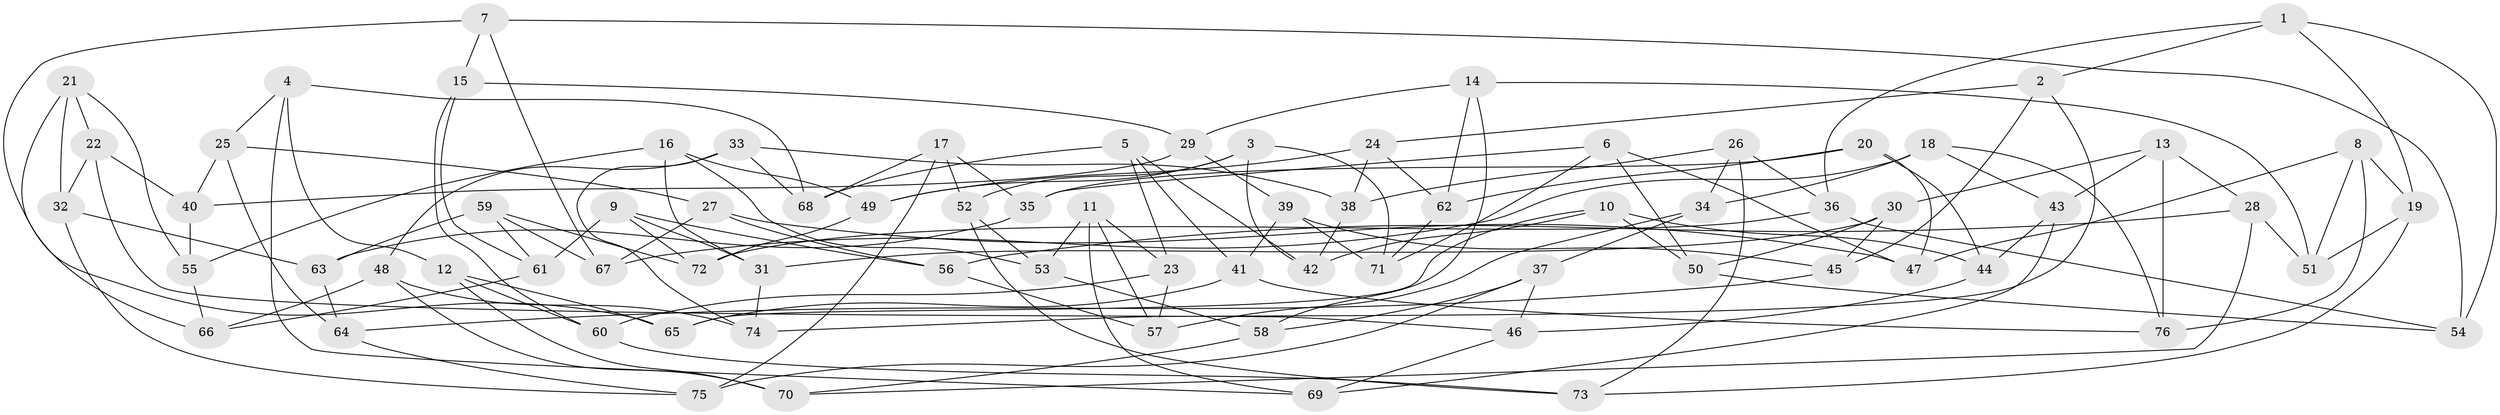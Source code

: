 // coarse degree distribution, {4: 0.12903225806451613, 6: 0.5161290322580645, 7: 0.12903225806451613, 5: 0.12903225806451613, 10: 0.03225806451612903, 8: 0.06451612903225806}
// Generated by graph-tools (version 1.1) at 2025/38/03/04/25 23:38:09]
// undirected, 76 vertices, 152 edges
graph export_dot {
  node [color=gray90,style=filled];
  1;
  2;
  3;
  4;
  5;
  6;
  7;
  8;
  9;
  10;
  11;
  12;
  13;
  14;
  15;
  16;
  17;
  18;
  19;
  20;
  21;
  22;
  23;
  24;
  25;
  26;
  27;
  28;
  29;
  30;
  31;
  32;
  33;
  34;
  35;
  36;
  37;
  38;
  39;
  40;
  41;
  42;
  43;
  44;
  45;
  46;
  47;
  48;
  49;
  50;
  51;
  52;
  53;
  54;
  55;
  56;
  57;
  58;
  59;
  60;
  61;
  62;
  63;
  64;
  65;
  66;
  67;
  68;
  69;
  70;
  71;
  72;
  73;
  74;
  75;
  76;
  1 -- 36;
  1 -- 19;
  1 -- 54;
  1 -- 2;
  2 -- 45;
  2 -- 74;
  2 -- 24;
  3 -- 52;
  3 -- 71;
  3 -- 42;
  3 -- 49;
  4 -- 68;
  4 -- 25;
  4 -- 12;
  4 -- 69;
  5 -- 41;
  5 -- 42;
  5 -- 68;
  5 -- 23;
  6 -- 35;
  6 -- 71;
  6 -- 47;
  6 -- 50;
  7 -- 15;
  7 -- 67;
  7 -- 65;
  7 -- 54;
  8 -- 19;
  8 -- 51;
  8 -- 76;
  8 -- 47;
  9 -- 56;
  9 -- 31;
  9 -- 72;
  9 -- 61;
  10 -- 65;
  10 -- 50;
  10 -- 44;
  10 -- 42;
  11 -- 69;
  11 -- 53;
  11 -- 23;
  11 -- 57;
  12 -- 70;
  12 -- 60;
  12 -- 65;
  13 -- 43;
  13 -- 76;
  13 -- 30;
  13 -- 28;
  14 -- 29;
  14 -- 51;
  14 -- 62;
  14 -- 58;
  15 -- 61;
  15 -- 60;
  15 -- 29;
  16 -- 53;
  16 -- 49;
  16 -- 55;
  16 -- 31;
  17 -- 35;
  17 -- 75;
  17 -- 52;
  17 -- 68;
  18 -- 67;
  18 -- 43;
  18 -- 34;
  18 -- 76;
  19 -- 51;
  19 -- 73;
  20 -- 62;
  20 -- 44;
  20 -- 35;
  20 -- 47;
  21 -- 55;
  21 -- 22;
  21 -- 32;
  21 -- 66;
  22 -- 40;
  22 -- 46;
  22 -- 32;
  23 -- 57;
  23 -- 60;
  24 -- 62;
  24 -- 49;
  24 -- 38;
  25 -- 64;
  25 -- 40;
  25 -- 27;
  26 -- 73;
  26 -- 34;
  26 -- 38;
  26 -- 36;
  27 -- 67;
  27 -- 56;
  27 -- 47;
  28 -- 56;
  28 -- 51;
  28 -- 70;
  29 -- 40;
  29 -- 39;
  30 -- 45;
  30 -- 50;
  30 -- 31;
  31 -- 74;
  32 -- 63;
  32 -- 75;
  33 -- 48;
  33 -- 68;
  33 -- 74;
  33 -- 38;
  34 -- 37;
  34 -- 57;
  35 -- 63;
  36 -- 72;
  36 -- 54;
  37 -- 75;
  37 -- 46;
  37 -- 58;
  38 -- 42;
  39 -- 71;
  39 -- 41;
  39 -- 45;
  40 -- 55;
  41 -- 65;
  41 -- 76;
  43 -- 69;
  43 -- 44;
  44 -- 46;
  45 -- 64;
  46 -- 69;
  48 -- 66;
  48 -- 70;
  48 -- 74;
  49 -- 72;
  50 -- 54;
  52 -- 53;
  52 -- 73;
  53 -- 58;
  55 -- 66;
  56 -- 57;
  58 -- 70;
  59 -- 67;
  59 -- 63;
  59 -- 61;
  59 -- 72;
  60 -- 73;
  61 -- 66;
  62 -- 71;
  63 -- 64;
  64 -- 75;
}
